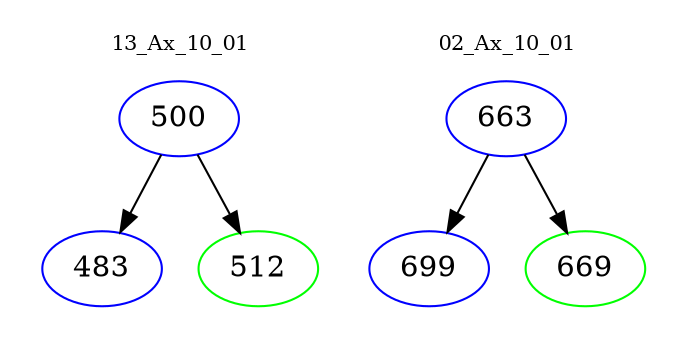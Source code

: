 digraph{
subgraph cluster_0 {
color = white
label = "13_Ax_10_01";
fontsize=10;
T0_500 [label="500", color="blue"]
T0_500 -> T0_483 [color="black"]
T0_483 [label="483", color="blue"]
T0_500 -> T0_512 [color="black"]
T0_512 [label="512", color="green"]
}
subgraph cluster_1 {
color = white
label = "02_Ax_10_01";
fontsize=10;
T1_663 [label="663", color="blue"]
T1_663 -> T1_699 [color="black"]
T1_699 [label="699", color="blue"]
T1_663 -> T1_669 [color="black"]
T1_669 [label="669", color="green"]
}
}
